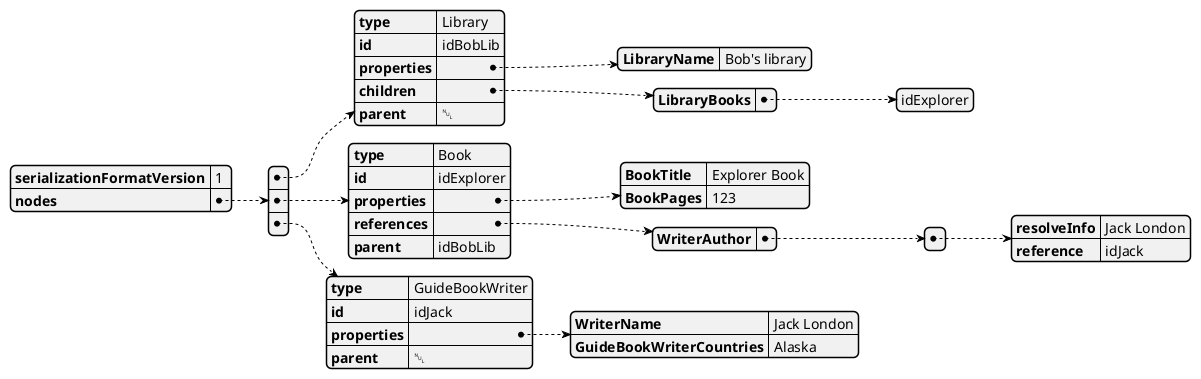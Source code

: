 @startjson
{
    "serializationFormatVersion": "1",
    "nodes": [
      {
        "type": "Library",
        "id": "idBobLib",
        "properties": {
          "LibraryName": "Bob's library"
        },
        "children": {
          "LibraryBooks": [
            "idExplorer"
          ]
        },
        "parent": null
      },
      {
        "type": "Book",
        "id": "idExplorer",
        "properties": {
          "BookTitle": "Explorer Book",
          "BookPages": "123"
        },
        "references": {
            "WriterAuthor": [
                {
                    "resolveInfo": "Jack London",
                    "reference": "idJack"
                }
            ]
        },
        "parent": "idBobLib"
      },
      {
        "type": "GuideBookWriter",
        "id": "idJack",
        "properties": {
          "WriterName": "Jack London",
          "GuideBookWriterCountries": "Alaska"
        },
        "parent": null
      }
    ]
}
@endjson
